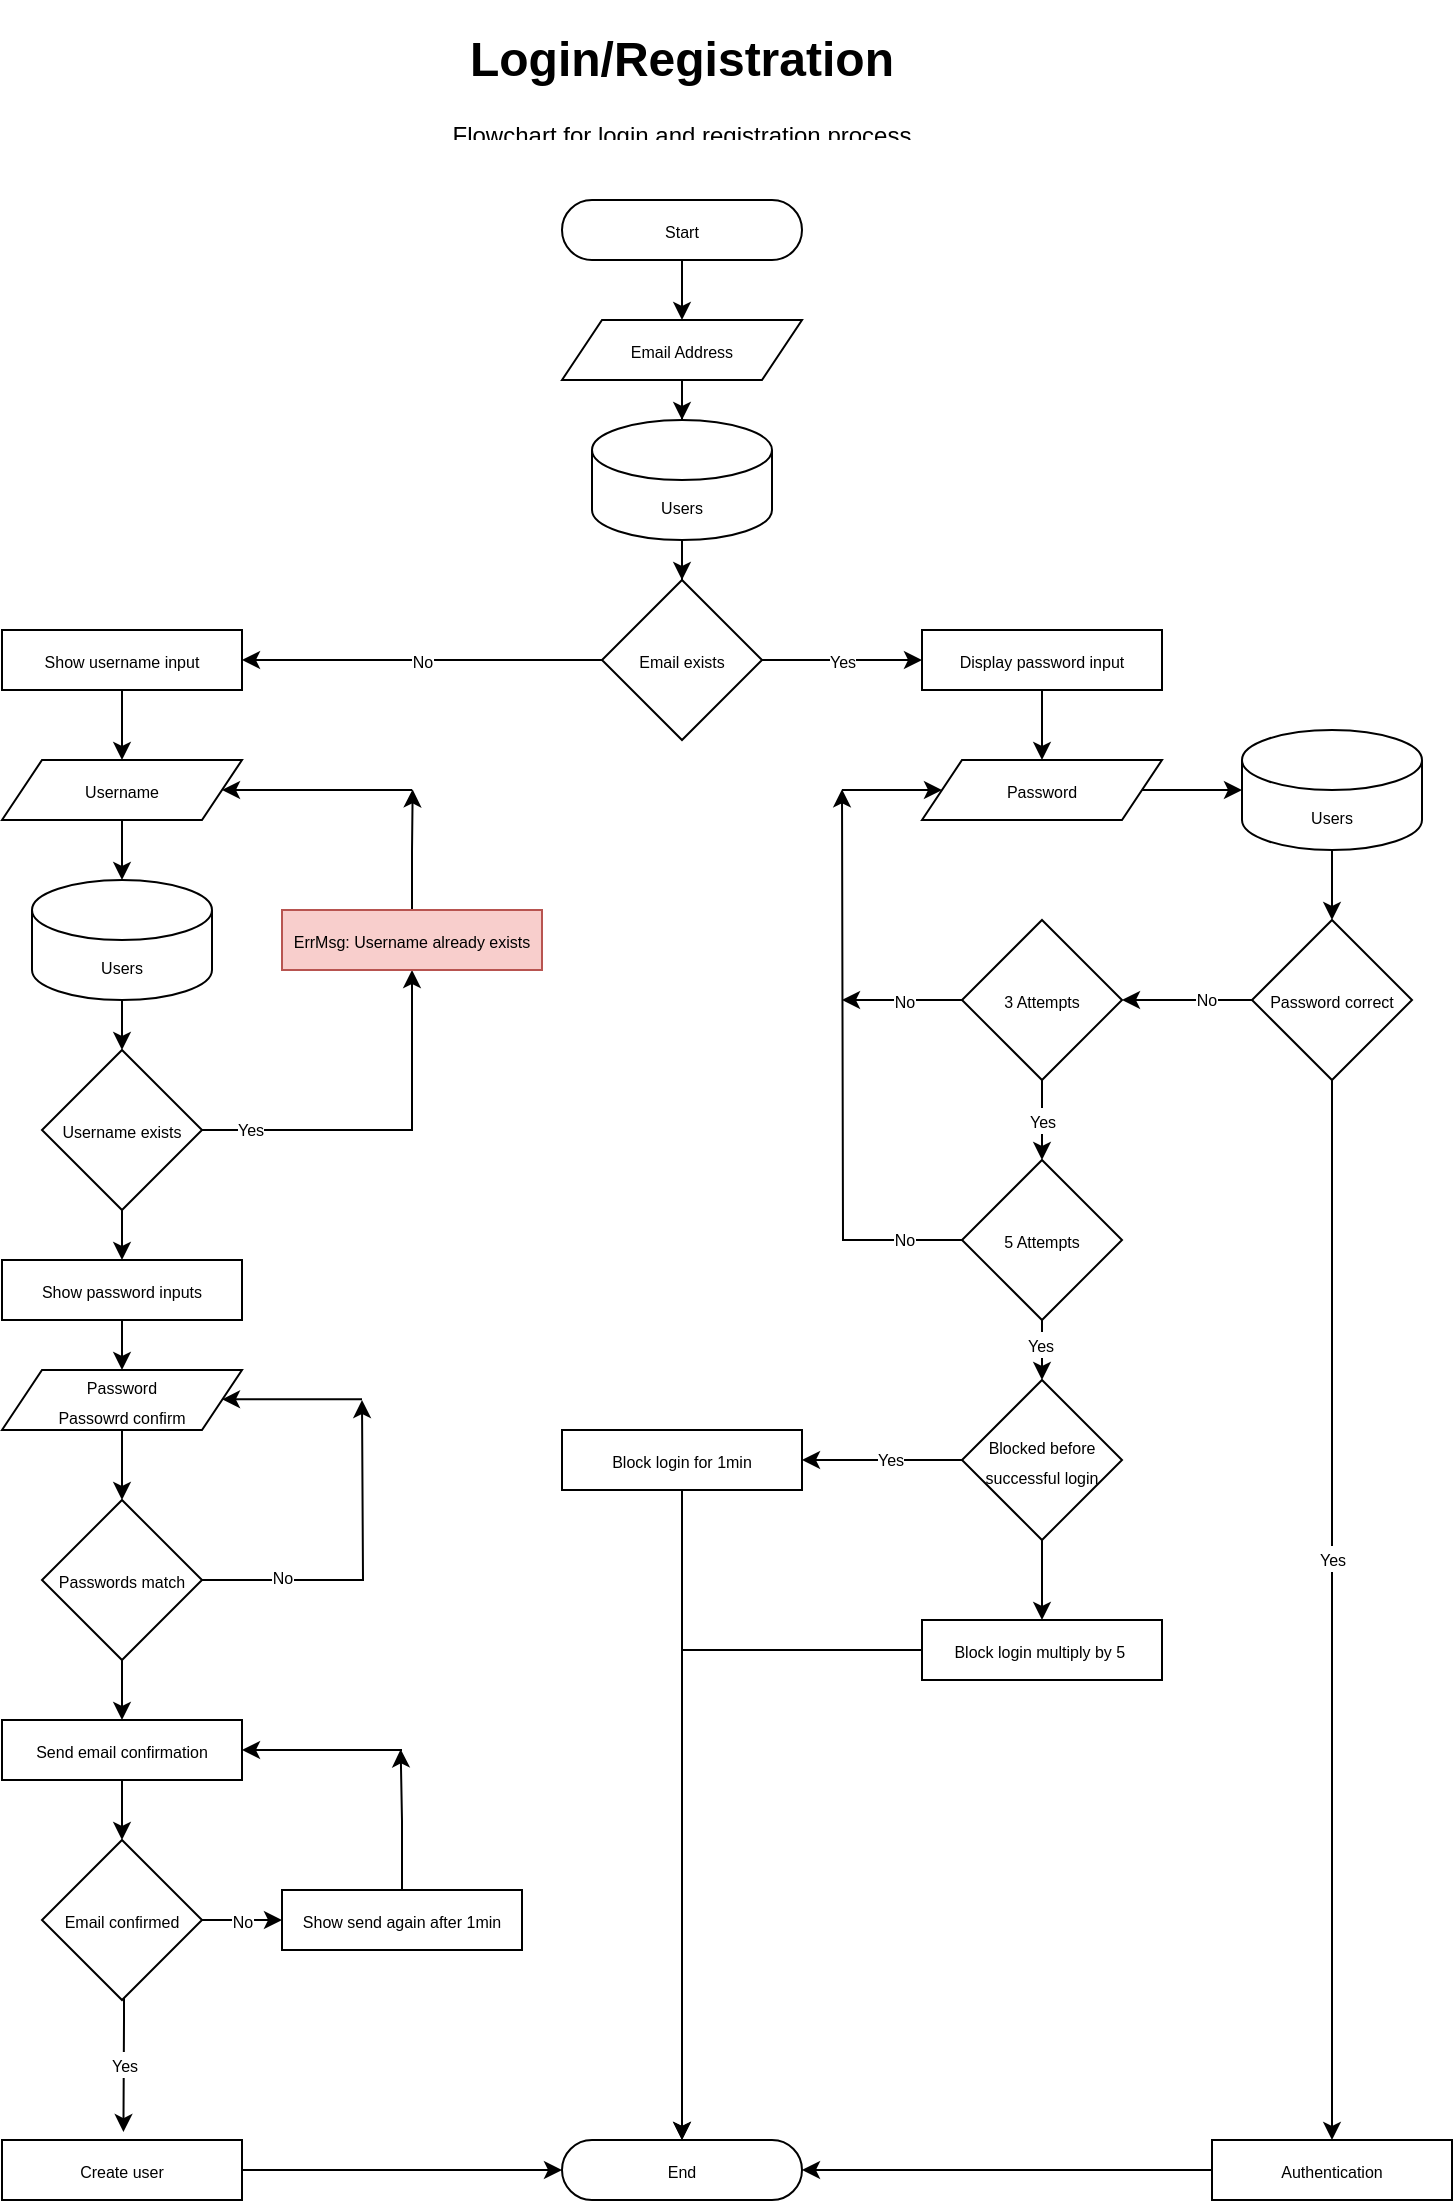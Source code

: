 <mxfile version="22.0.0" type="github">
  <diagram name="Seite-1" id="nQIS1bLhMs0fP0lN2l1Q">
    <mxGraphModel dx="926" dy="758" grid="1" gridSize="10" guides="1" tooltips="1" connect="1" arrows="1" fold="1" page="1" pageScale="1" pageWidth="827" pageHeight="1169" math="0" shadow="0">
      <root>
        <mxCell id="0" />
        <mxCell id="1" parent="0" />
        <mxCell id="DNqJh6TYBtY9P14HjNQI-1" value="&lt;h1&gt;Login/Registration&lt;/h1&gt;&lt;p&gt;Flowchart for login and registration process&lt;/p&gt;" style="text;html=1;strokeColor=none;fillColor=none;spacing=5;spacingTop=-20;whiteSpace=wrap;overflow=hidden;rounded=0;align=center;" parent="1" vertex="1">
          <mxGeometry x="265" y="30" width="270" height="60" as="geometry" />
        </mxCell>
        <mxCell id="DNqJh6TYBtY9P14HjNQI-6" style="edgeStyle=orthogonalEdgeStyle;rounded=0;orthogonalLoop=1;jettySize=auto;html=1;" parent="1" source="DNqJh6TYBtY9P14HjNQI-3" target="DNqJh6TYBtY9P14HjNQI-5" edge="1">
          <mxGeometry relative="1" as="geometry" />
        </mxCell>
        <mxCell id="DNqJh6TYBtY9P14HjNQI-3" value="&lt;p style=&quot;line-height: 100%;&quot;&gt;&lt;font style=&quot;font-size: 8px;&quot;&gt;Start&lt;/font&gt;&lt;/p&gt;" style="rounded=1;whiteSpace=wrap;html=1;arcSize=50;" parent="1" vertex="1">
          <mxGeometry x="340" y="120" width="120" height="30" as="geometry" />
        </mxCell>
        <mxCell id="DNqJh6TYBtY9P14HjNQI-5" value="&lt;font style=&quot;font-size: 8px;&quot;&gt;Email Address&lt;/font&gt;" style="shape=parallelogram;perimeter=parallelogramPerimeter;whiteSpace=wrap;html=1;fixedSize=1;" parent="1" vertex="1">
          <mxGeometry x="340" y="180" width="120" height="30" as="geometry" />
        </mxCell>
        <mxCell id="ScLeXQZ1H-QjNiTSV4QV-7" value="&lt;font style=&quot;font-size: 8px;&quot;&gt;No&lt;/font&gt;" style="edgeStyle=orthogonalEdgeStyle;rounded=0;orthogonalLoop=1;jettySize=auto;html=1;exitX=0;exitY=0.5;exitDx=0;exitDy=0;entryX=1;entryY=0.5;entryDx=0;entryDy=0;" edge="1" parent="1" source="no6ZQhOeUW_nQrPV9sBy-1" target="ScLeXQZ1H-QjNiTSV4QV-6">
          <mxGeometry relative="1" as="geometry" />
        </mxCell>
        <mxCell id="ScLeXQZ1H-QjNiTSV4QV-8" value="&lt;font style=&quot;font-size: 8px;&quot;&gt;Yes&lt;/font&gt;" style="edgeStyle=orthogonalEdgeStyle;rounded=0;orthogonalLoop=1;jettySize=auto;html=1;exitX=1;exitY=0.5;exitDx=0;exitDy=0;entryX=0;entryY=0.5;entryDx=0;entryDy=0;" edge="1" parent="1" source="no6ZQhOeUW_nQrPV9sBy-1" target="ScLeXQZ1H-QjNiTSV4QV-5">
          <mxGeometry relative="1" as="geometry">
            <mxPoint as="offset" />
          </mxGeometry>
        </mxCell>
        <mxCell id="no6ZQhOeUW_nQrPV9sBy-1" value="&lt;font style=&quot;font-size: 8px;&quot;&gt;Email exists&lt;/font&gt;" style="rhombus;whiteSpace=wrap;html=1;" parent="1" vertex="1">
          <mxGeometry x="360" y="310" width="80" height="80" as="geometry" />
        </mxCell>
        <mxCell id="ScLeXQZ1H-QjNiTSV4QV-13" style="edgeStyle=orthogonalEdgeStyle;rounded=0;orthogonalLoop=1;jettySize=auto;html=1;entryX=0.5;entryY=0;entryDx=0;entryDy=0;" edge="1" parent="1" source="ScLeXQZ1H-QjNiTSV4QV-5" target="ScLeXQZ1H-QjNiTSV4QV-12">
          <mxGeometry relative="1" as="geometry" />
        </mxCell>
        <mxCell id="ScLeXQZ1H-QjNiTSV4QV-5" value="&lt;font style=&quot;font-size: 8px;&quot;&gt;Display password input&lt;/font&gt;" style="rounded=0;whiteSpace=wrap;html=1;" vertex="1" parent="1">
          <mxGeometry x="520" y="335" width="120" height="30" as="geometry" />
        </mxCell>
        <mxCell id="ScLeXQZ1H-QjNiTSV4QV-63" style="edgeStyle=orthogonalEdgeStyle;rounded=0;orthogonalLoop=1;jettySize=auto;html=1;entryX=0.5;entryY=0;entryDx=0;entryDy=0;" edge="1" parent="1" source="ScLeXQZ1H-QjNiTSV4QV-6" target="ScLeXQZ1H-QjNiTSV4QV-61">
          <mxGeometry relative="1" as="geometry" />
        </mxCell>
        <mxCell id="ScLeXQZ1H-QjNiTSV4QV-6" value="&lt;font style=&quot;font-size: 8px;&quot;&gt;Show username input&lt;br&gt;&lt;/font&gt;" style="rounded=0;whiteSpace=wrap;html=1;" vertex="1" parent="1">
          <mxGeometry x="60" y="335" width="120" height="30" as="geometry" />
        </mxCell>
        <mxCell id="ScLeXQZ1H-QjNiTSV4QV-11" style="edgeStyle=orthogonalEdgeStyle;rounded=0;orthogonalLoop=1;jettySize=auto;html=1;entryX=0.5;entryY=0;entryDx=0;entryDy=0;" edge="1" parent="1" source="ScLeXQZ1H-QjNiTSV4QV-9" target="no6ZQhOeUW_nQrPV9sBy-1">
          <mxGeometry relative="1" as="geometry" />
        </mxCell>
        <mxCell id="ScLeXQZ1H-QjNiTSV4QV-9" value="&lt;font style=&quot;font-size: 8px;&quot;&gt;Users&lt;/font&gt;" style="shape=cylinder3;whiteSpace=wrap;html=1;boundedLbl=1;backgroundOutline=1;size=15;" vertex="1" parent="1">
          <mxGeometry x="355" y="230" width="90" height="60" as="geometry" />
        </mxCell>
        <mxCell id="ScLeXQZ1H-QjNiTSV4QV-10" style="edgeStyle=orthogonalEdgeStyle;rounded=0;orthogonalLoop=1;jettySize=auto;html=1;entryX=0.5;entryY=0;entryDx=0;entryDy=0;entryPerimeter=0;" edge="1" parent="1" source="DNqJh6TYBtY9P14HjNQI-5" target="ScLeXQZ1H-QjNiTSV4QV-9">
          <mxGeometry relative="1" as="geometry" />
        </mxCell>
        <mxCell id="ScLeXQZ1H-QjNiTSV4QV-12" value="&lt;font style=&quot;font-size: 8px;&quot;&gt;Password&lt;/font&gt;" style="shape=parallelogram;perimeter=parallelogramPerimeter;whiteSpace=wrap;html=1;fixedSize=1;" vertex="1" parent="1">
          <mxGeometry x="520" y="400" width="120" height="30" as="geometry" />
        </mxCell>
        <mxCell id="ScLeXQZ1H-QjNiTSV4QV-20" style="edgeStyle=orthogonalEdgeStyle;rounded=0;orthogonalLoop=1;jettySize=auto;html=1;entryX=0.5;entryY=0;entryDx=0;entryDy=0;" edge="1" parent="1" source="ScLeXQZ1H-QjNiTSV4QV-14" target="ScLeXQZ1H-QjNiTSV4QV-19">
          <mxGeometry relative="1" as="geometry" />
        </mxCell>
        <mxCell id="ScLeXQZ1H-QjNiTSV4QV-14" value="&lt;font style=&quot;font-size: 8px;&quot;&gt;Users&lt;/font&gt;" style="shape=cylinder3;whiteSpace=wrap;html=1;boundedLbl=1;backgroundOutline=1;size=15;" vertex="1" parent="1">
          <mxGeometry x="680" y="385" width="90" height="60" as="geometry" />
        </mxCell>
        <mxCell id="ScLeXQZ1H-QjNiTSV4QV-15" style="edgeStyle=orthogonalEdgeStyle;rounded=0;orthogonalLoop=1;jettySize=auto;html=1;entryX=0;entryY=0.5;entryDx=0;entryDy=0;entryPerimeter=0;" edge="1" parent="1" source="ScLeXQZ1H-QjNiTSV4QV-12" target="ScLeXQZ1H-QjNiTSV4QV-14">
          <mxGeometry relative="1" as="geometry" />
        </mxCell>
        <mxCell id="ScLeXQZ1H-QjNiTSV4QV-94" style="edgeStyle=orthogonalEdgeStyle;rounded=0;orthogonalLoop=1;jettySize=auto;html=1;entryX=1;entryY=0.5;entryDx=0;entryDy=0;" edge="1" parent="1" source="ScLeXQZ1H-QjNiTSV4QV-16" target="ScLeXQZ1H-QjNiTSV4QV-28">
          <mxGeometry relative="1" as="geometry" />
        </mxCell>
        <mxCell id="ScLeXQZ1H-QjNiTSV4QV-16" value="&lt;font style=&quot;font-size: 8px;&quot;&gt;Authentication&lt;/font&gt;" style="rounded=0;whiteSpace=wrap;html=1;" vertex="1" parent="1">
          <mxGeometry x="665" y="1090" width="120" height="30" as="geometry" />
        </mxCell>
        <mxCell id="ScLeXQZ1H-QjNiTSV4QV-21" style="edgeStyle=orthogonalEdgeStyle;rounded=0;orthogonalLoop=1;jettySize=auto;html=1;entryX=0.5;entryY=0;entryDx=0;entryDy=0;" edge="1" parent="1" source="ScLeXQZ1H-QjNiTSV4QV-19" target="ScLeXQZ1H-QjNiTSV4QV-16">
          <mxGeometry relative="1" as="geometry" />
        </mxCell>
        <mxCell id="ScLeXQZ1H-QjNiTSV4QV-22" value="&lt;font style=&quot;font-size: 8px;&quot;&gt;Yes&lt;/font&gt;" style="edgeLabel;html=1;align=center;verticalAlign=middle;resizable=0;points=[];" vertex="1" connectable="0" parent="ScLeXQZ1H-QjNiTSV4QV-21">
          <mxGeometry x="-0.1" relative="1" as="geometry">
            <mxPoint as="offset" />
          </mxGeometry>
        </mxCell>
        <mxCell id="ScLeXQZ1H-QjNiTSV4QV-24" style="edgeStyle=orthogonalEdgeStyle;rounded=0;orthogonalLoop=1;jettySize=auto;html=1;entryX=1;entryY=0.5;entryDx=0;entryDy=0;" edge="1" parent="1" source="ScLeXQZ1H-QjNiTSV4QV-19" target="ScLeXQZ1H-QjNiTSV4QV-23">
          <mxGeometry relative="1" as="geometry" />
        </mxCell>
        <mxCell id="ScLeXQZ1H-QjNiTSV4QV-25" value="&lt;font style=&quot;font-size: 8px;&quot;&gt;No&lt;/font&gt;" style="edgeLabel;html=1;align=center;verticalAlign=middle;resizable=0;points=[];" vertex="1" connectable="0" parent="ScLeXQZ1H-QjNiTSV4QV-24">
          <mxGeometry x="-0.292" y="-1" relative="1" as="geometry">
            <mxPoint as="offset" />
          </mxGeometry>
        </mxCell>
        <mxCell id="ScLeXQZ1H-QjNiTSV4QV-19" value="&lt;font style=&quot;font-size: 8px;&quot;&gt;Password correct&lt;/font&gt;" style="rhombus;whiteSpace=wrap;html=1;" vertex="1" parent="1">
          <mxGeometry x="685" y="480" width="80" height="80" as="geometry" />
        </mxCell>
        <mxCell id="ScLeXQZ1H-QjNiTSV4QV-33" value="&lt;font style=&quot;font-size: 8px;&quot;&gt;Yes&lt;/font&gt;" style="edgeStyle=orthogonalEdgeStyle;rounded=0;orthogonalLoop=1;jettySize=auto;html=1;entryX=0.5;entryY=0;entryDx=0;entryDy=0;" edge="1" parent="1" source="ScLeXQZ1H-QjNiTSV4QV-23" target="ScLeXQZ1H-QjNiTSV4QV-31">
          <mxGeometry relative="1" as="geometry" />
        </mxCell>
        <mxCell id="ScLeXQZ1H-QjNiTSV4QV-55" value="&lt;font style=&quot;font-size: 8px;&quot;&gt;No&lt;/font&gt;" style="edgeStyle=orthogonalEdgeStyle;rounded=0;orthogonalLoop=1;jettySize=auto;html=1;" edge="1" parent="1">
          <mxGeometry x="-0.026" relative="1" as="geometry">
            <mxPoint x="480" y="520" as="targetPoint" />
            <mxPoint x="540" y="520" as="sourcePoint" />
            <mxPoint as="offset" />
          </mxGeometry>
        </mxCell>
        <mxCell id="ScLeXQZ1H-QjNiTSV4QV-23" value="&lt;font style=&quot;font-size: 8px;&quot;&gt;3 Attempts&lt;/font&gt;" style="rhombus;whiteSpace=wrap;html=1;" vertex="1" parent="1">
          <mxGeometry x="540" y="480" width="80" height="80" as="geometry" />
        </mxCell>
        <mxCell id="ScLeXQZ1H-QjNiTSV4QV-28" value="&lt;p style=&quot;line-height: 100%;&quot;&gt;&lt;font style=&quot;font-size: 8px;&quot;&gt;End&lt;/font&gt;&lt;/p&gt;" style="rounded=1;whiteSpace=wrap;html=1;arcSize=50;" vertex="1" parent="1">
          <mxGeometry x="340" y="1090" width="120" height="30" as="geometry" />
        </mxCell>
        <mxCell id="ScLeXQZ1H-QjNiTSV4QV-47" style="edgeStyle=orthogonalEdgeStyle;rounded=0;orthogonalLoop=1;jettySize=auto;html=1;entryX=0.5;entryY=0;entryDx=0;entryDy=0;" edge="1" parent="1" source="ScLeXQZ1H-QjNiTSV4QV-29" target="ScLeXQZ1H-QjNiTSV4QV-28">
          <mxGeometry relative="1" as="geometry" />
        </mxCell>
        <mxCell id="ScLeXQZ1H-QjNiTSV4QV-29" value="&lt;font style=&quot;font-size: 8px;&quot;&gt;Block login for 1min&lt;/font&gt;" style="rounded=0;whiteSpace=wrap;html=1;" vertex="1" parent="1">
          <mxGeometry x="340" y="735" width="120" height="30" as="geometry" />
        </mxCell>
        <mxCell id="ScLeXQZ1H-QjNiTSV4QV-36" style="edgeStyle=orthogonalEdgeStyle;rounded=0;orthogonalLoop=1;jettySize=auto;html=1;entryX=0.5;entryY=0;entryDx=0;entryDy=0;" edge="1" parent="1" source="ScLeXQZ1H-QjNiTSV4QV-31" target="ScLeXQZ1H-QjNiTSV4QV-35">
          <mxGeometry relative="1" as="geometry" />
        </mxCell>
        <mxCell id="ScLeXQZ1H-QjNiTSV4QV-38" value="&lt;font style=&quot;font-size: 8px;&quot;&gt;Yes&lt;/font&gt;" style="edgeLabel;html=1;align=center;verticalAlign=middle;resizable=0;points=[];" vertex="1" connectable="0" parent="ScLeXQZ1H-QjNiTSV4QV-36">
          <mxGeometry x="0.28" y="-1" relative="1" as="geometry">
            <mxPoint as="offset" />
          </mxGeometry>
        </mxCell>
        <mxCell id="ScLeXQZ1H-QjNiTSV4QV-57" style="edgeStyle=orthogonalEdgeStyle;rounded=0;orthogonalLoop=1;jettySize=auto;html=1;" edge="1" parent="1" source="ScLeXQZ1H-QjNiTSV4QV-31">
          <mxGeometry relative="1" as="geometry">
            <mxPoint x="480" y="414.667" as="targetPoint" />
          </mxGeometry>
        </mxCell>
        <mxCell id="ScLeXQZ1H-QjNiTSV4QV-58" value="&lt;font style=&quot;font-size: 8px;&quot;&gt;No&lt;/font&gt;" style="edgeLabel;html=1;align=center;verticalAlign=middle;resizable=0;points=[];" vertex="1" connectable="0" parent="ScLeXQZ1H-QjNiTSV4QV-57">
          <mxGeometry x="-0.822" y="1" relative="1" as="geometry">
            <mxPoint x="-4" y="-2" as="offset" />
          </mxGeometry>
        </mxCell>
        <mxCell id="ScLeXQZ1H-QjNiTSV4QV-31" value="&lt;font style=&quot;font-size: 8px;&quot;&gt;5 Attempts&lt;/font&gt;" style="rhombus;whiteSpace=wrap;html=1;" vertex="1" parent="1">
          <mxGeometry x="540" y="600" width="80" height="80" as="geometry" />
        </mxCell>
        <mxCell id="ScLeXQZ1H-QjNiTSV4QV-41" style="edgeStyle=orthogonalEdgeStyle;rounded=0;orthogonalLoop=1;jettySize=auto;html=1;entryX=1;entryY=0.5;entryDx=0;entryDy=0;" edge="1" parent="1" source="ScLeXQZ1H-QjNiTSV4QV-35" target="ScLeXQZ1H-QjNiTSV4QV-29">
          <mxGeometry relative="1" as="geometry" />
        </mxCell>
        <mxCell id="ScLeXQZ1H-QjNiTSV4QV-42" value="&lt;font style=&quot;font-size: 8px;&quot;&gt;Yes&lt;/font&gt;" style="edgeLabel;html=1;align=center;verticalAlign=middle;resizable=0;points=[];" vertex="1" connectable="0" parent="ScLeXQZ1H-QjNiTSV4QV-41">
          <mxGeometry x="-0.083" y="-1" relative="1" as="geometry">
            <mxPoint as="offset" />
          </mxGeometry>
        </mxCell>
        <mxCell id="ScLeXQZ1H-QjNiTSV4QV-44" style="edgeStyle=orthogonalEdgeStyle;rounded=0;orthogonalLoop=1;jettySize=auto;html=1;entryX=0.5;entryY=0;entryDx=0;entryDy=0;" edge="1" parent="1" source="ScLeXQZ1H-QjNiTSV4QV-35" target="ScLeXQZ1H-QjNiTSV4QV-43">
          <mxGeometry relative="1" as="geometry" />
        </mxCell>
        <mxCell id="ScLeXQZ1H-QjNiTSV4QV-35" value="&lt;font style=&quot;font-size: 8px;&quot;&gt;Blocked before successful login&lt;/font&gt;" style="rhombus;whiteSpace=wrap;html=1;" vertex="1" parent="1">
          <mxGeometry x="540" y="710" width="80" height="80" as="geometry" />
        </mxCell>
        <mxCell id="ScLeXQZ1H-QjNiTSV4QV-45" style="edgeStyle=orthogonalEdgeStyle;rounded=0;orthogonalLoop=1;jettySize=auto;html=1;entryX=0.5;entryY=0;entryDx=0;entryDy=0;" edge="1" parent="1" source="ScLeXQZ1H-QjNiTSV4QV-43" target="ScLeXQZ1H-QjNiTSV4QV-28">
          <mxGeometry relative="1" as="geometry" />
        </mxCell>
        <mxCell id="ScLeXQZ1H-QjNiTSV4QV-43" value="&lt;font style=&quot;font-size: 8px;&quot;&gt;Block login multiply by 5&amp;nbsp;&lt;/font&gt;" style="rounded=0;whiteSpace=wrap;html=1;" vertex="1" parent="1">
          <mxGeometry x="520" y="830" width="120" height="30" as="geometry" />
        </mxCell>
        <mxCell id="ScLeXQZ1H-QjNiTSV4QV-51" value="" style="endArrow=classic;html=1;rounded=0;entryX=0;entryY=0.5;entryDx=0;entryDy=0;" edge="1" parent="1" target="ScLeXQZ1H-QjNiTSV4QV-12">
          <mxGeometry width="50" height="50" relative="1" as="geometry">
            <mxPoint x="480" y="415" as="sourcePoint" />
            <mxPoint x="510" y="390" as="targetPoint" />
          </mxGeometry>
        </mxCell>
        <mxCell id="ScLeXQZ1H-QjNiTSV4QV-61" value="&lt;font style=&quot;font-size: 8px;&quot;&gt;Username&lt;/font&gt;" style="shape=parallelogram;perimeter=parallelogramPerimeter;whiteSpace=wrap;html=1;fixedSize=1;" vertex="1" parent="1">
          <mxGeometry x="60" y="400" width="120" height="30" as="geometry" />
        </mxCell>
        <mxCell id="ScLeXQZ1H-QjNiTSV4QV-69" style="edgeStyle=orthogonalEdgeStyle;rounded=0;orthogonalLoop=1;jettySize=auto;html=1;entryX=0.5;entryY=1;entryDx=0;entryDy=0;" edge="1" parent="1" source="ScLeXQZ1H-QjNiTSV4QV-64" target="ScLeXQZ1H-QjNiTSV4QV-97">
          <mxGeometry relative="1" as="geometry">
            <mxPoint x="240" y="414" as="targetPoint" />
          </mxGeometry>
        </mxCell>
        <mxCell id="ScLeXQZ1H-QjNiTSV4QV-72" value="&lt;font style=&quot;font-size: 8px;&quot;&gt;Yes&lt;/font&gt;" style="edgeLabel;html=1;align=center;verticalAlign=middle;resizable=0;points=[];" vertex="1" connectable="0" parent="ScLeXQZ1H-QjNiTSV4QV-69">
          <mxGeometry x="-0.746" y="1" relative="1" as="geometry">
            <mxPoint as="offset" />
          </mxGeometry>
        </mxCell>
        <mxCell id="ScLeXQZ1H-QjNiTSV4QV-74" style="edgeStyle=orthogonalEdgeStyle;rounded=0;orthogonalLoop=1;jettySize=auto;html=1;entryX=0.5;entryY=0;entryDx=0;entryDy=0;" edge="1" parent="1" source="ScLeXQZ1H-QjNiTSV4QV-64" target="ScLeXQZ1H-QjNiTSV4QV-73">
          <mxGeometry relative="1" as="geometry" />
        </mxCell>
        <mxCell id="ScLeXQZ1H-QjNiTSV4QV-64" value="&lt;font style=&quot;font-size: 8px;&quot;&gt;Username exists&lt;/font&gt;" style="rhombus;whiteSpace=wrap;html=1;" vertex="1" parent="1">
          <mxGeometry x="80" y="545" width="80" height="80" as="geometry" />
        </mxCell>
        <mxCell id="ScLeXQZ1H-QjNiTSV4QV-67" style="edgeStyle=orthogonalEdgeStyle;rounded=0;orthogonalLoop=1;jettySize=auto;html=1;entryX=0.5;entryY=0;entryDx=0;entryDy=0;" edge="1" parent="1" source="ScLeXQZ1H-QjNiTSV4QV-65" target="ScLeXQZ1H-QjNiTSV4QV-64">
          <mxGeometry relative="1" as="geometry" />
        </mxCell>
        <mxCell id="ScLeXQZ1H-QjNiTSV4QV-65" value="&lt;font style=&quot;font-size: 8px;&quot;&gt;Users&lt;/font&gt;" style="shape=cylinder3;whiteSpace=wrap;html=1;boundedLbl=1;backgroundOutline=1;size=15;" vertex="1" parent="1">
          <mxGeometry x="75" y="460" width="90" height="60" as="geometry" />
        </mxCell>
        <mxCell id="ScLeXQZ1H-QjNiTSV4QV-68" style="edgeStyle=orthogonalEdgeStyle;rounded=0;orthogonalLoop=1;jettySize=auto;html=1;entryX=0.5;entryY=0;entryDx=0;entryDy=0;entryPerimeter=0;" edge="1" parent="1" source="ScLeXQZ1H-QjNiTSV4QV-61" target="ScLeXQZ1H-QjNiTSV4QV-65">
          <mxGeometry relative="1" as="geometry" />
        </mxCell>
        <mxCell id="ScLeXQZ1H-QjNiTSV4QV-70" value="" style="endArrow=classic;html=1;rounded=0;entryX=1;entryY=0.5;entryDx=0;entryDy=0;" edge="1" parent="1" target="ScLeXQZ1H-QjNiTSV4QV-61">
          <mxGeometry width="50" height="50" relative="1" as="geometry">
            <mxPoint x="265" y="415" as="sourcePoint" />
            <mxPoint x="300" y="410" as="targetPoint" />
          </mxGeometry>
        </mxCell>
        <mxCell id="ScLeXQZ1H-QjNiTSV4QV-76" style="edgeStyle=orthogonalEdgeStyle;rounded=0;orthogonalLoop=1;jettySize=auto;html=1;entryX=0.5;entryY=0;entryDx=0;entryDy=0;" edge="1" parent="1" source="ScLeXQZ1H-QjNiTSV4QV-73" target="ScLeXQZ1H-QjNiTSV4QV-75">
          <mxGeometry relative="1" as="geometry" />
        </mxCell>
        <mxCell id="ScLeXQZ1H-QjNiTSV4QV-73" value="&lt;font style=&quot;font-size: 8px;&quot;&gt;Show password inputs&lt;br&gt;&lt;/font&gt;" style="rounded=0;whiteSpace=wrap;html=1;" vertex="1" parent="1">
          <mxGeometry x="60" y="650" width="120" height="30" as="geometry" />
        </mxCell>
        <mxCell id="ScLeXQZ1H-QjNiTSV4QV-81" style="edgeStyle=orthogonalEdgeStyle;rounded=0;orthogonalLoop=1;jettySize=auto;html=1;entryX=0.5;entryY=0;entryDx=0;entryDy=0;" edge="1" parent="1" source="ScLeXQZ1H-QjNiTSV4QV-75" target="ScLeXQZ1H-QjNiTSV4QV-77">
          <mxGeometry relative="1" as="geometry" />
        </mxCell>
        <mxCell id="ScLeXQZ1H-QjNiTSV4QV-75" value="&lt;font style=&quot;font-size: 8px;&quot;&gt;Password&lt;br&gt;Passowrd confirm&lt;br&gt;&lt;/font&gt;" style="shape=parallelogram;perimeter=parallelogramPerimeter;whiteSpace=wrap;html=1;fixedSize=1;" vertex="1" parent="1">
          <mxGeometry x="60" y="705" width="120" height="30" as="geometry" />
        </mxCell>
        <mxCell id="ScLeXQZ1H-QjNiTSV4QV-80" style="edgeStyle=orthogonalEdgeStyle;rounded=0;orthogonalLoop=1;jettySize=auto;html=1;" edge="1" parent="1" source="ScLeXQZ1H-QjNiTSV4QV-77">
          <mxGeometry relative="1" as="geometry">
            <mxPoint x="240" y="720" as="targetPoint" />
          </mxGeometry>
        </mxCell>
        <mxCell id="ScLeXQZ1H-QjNiTSV4QV-82" value="&lt;font style=&quot;font-size: 8px;&quot;&gt;No&lt;/font&gt;" style="edgeLabel;html=1;align=center;verticalAlign=middle;resizable=0;points=[];" vertex="1" connectable="0" parent="ScLeXQZ1H-QjNiTSV4QV-80">
          <mxGeometry x="-0.531" y="2" relative="1" as="geometry">
            <mxPoint as="offset" />
          </mxGeometry>
        </mxCell>
        <mxCell id="ScLeXQZ1H-QjNiTSV4QV-84" style="edgeStyle=orthogonalEdgeStyle;rounded=0;orthogonalLoop=1;jettySize=auto;html=1;entryX=0.5;entryY=0;entryDx=0;entryDy=0;" edge="1" parent="1" source="ScLeXQZ1H-QjNiTSV4QV-77" target="ScLeXQZ1H-QjNiTSV4QV-83">
          <mxGeometry relative="1" as="geometry" />
        </mxCell>
        <mxCell id="ScLeXQZ1H-QjNiTSV4QV-77" value="&lt;font style=&quot;font-size: 8px;&quot;&gt;Passwords match&lt;/font&gt;" style="rhombus;whiteSpace=wrap;html=1;" vertex="1" parent="1">
          <mxGeometry x="80" y="770" width="80" height="80" as="geometry" />
        </mxCell>
        <mxCell id="ScLeXQZ1H-QjNiTSV4QV-79" value="" style="endArrow=classic;html=1;rounded=0;entryX=1;entryY=0.5;entryDx=0;entryDy=0;" edge="1" parent="1">
          <mxGeometry width="50" height="50" relative="1" as="geometry">
            <mxPoint x="240" y="719.67" as="sourcePoint" />
            <mxPoint x="170" y="719.67" as="targetPoint" />
          </mxGeometry>
        </mxCell>
        <mxCell id="ScLeXQZ1H-QjNiTSV4QV-91" style="edgeStyle=orthogonalEdgeStyle;rounded=0;orthogonalLoop=1;jettySize=auto;html=1;entryX=0.5;entryY=0;entryDx=0;entryDy=0;" edge="1" parent="1" source="ScLeXQZ1H-QjNiTSV4QV-83" target="ScLeXQZ1H-QjNiTSV4QV-85">
          <mxGeometry relative="1" as="geometry" />
        </mxCell>
        <mxCell id="ScLeXQZ1H-QjNiTSV4QV-83" value="&lt;font style=&quot;font-size: 8px;&quot;&gt;Send email confirmation&lt;br&gt;&lt;/font&gt;" style="rounded=0;whiteSpace=wrap;html=1;" vertex="1" parent="1">
          <mxGeometry x="60" y="880" width="120" height="30" as="geometry" />
        </mxCell>
        <mxCell id="ScLeXQZ1H-QjNiTSV4QV-89" value="&lt;font style=&quot;font-size: 8px;&quot;&gt;No&lt;/font&gt;" style="edgeStyle=orthogonalEdgeStyle;rounded=0;orthogonalLoop=1;jettySize=auto;html=1;entryX=0;entryY=0.5;entryDx=0;entryDy=0;" edge="1" parent="1" source="ScLeXQZ1H-QjNiTSV4QV-85" target="ScLeXQZ1H-QjNiTSV4QV-87">
          <mxGeometry relative="1" as="geometry" />
        </mxCell>
        <mxCell id="ScLeXQZ1H-QjNiTSV4QV-85" value="&lt;span style=&quot;font-size: 8px;&quot;&gt;Email confirmed&lt;/span&gt;" style="rhombus;whiteSpace=wrap;html=1;" vertex="1" parent="1">
          <mxGeometry x="80" y="940" width="80" height="80" as="geometry" />
        </mxCell>
        <mxCell id="ScLeXQZ1H-QjNiTSV4QV-93" style="edgeStyle=orthogonalEdgeStyle;rounded=0;orthogonalLoop=1;jettySize=auto;html=1;" edge="1" parent="1" source="ScLeXQZ1H-QjNiTSV4QV-86" target="ScLeXQZ1H-QjNiTSV4QV-28">
          <mxGeometry relative="1" as="geometry" />
        </mxCell>
        <mxCell id="ScLeXQZ1H-QjNiTSV4QV-86" value="&lt;font style=&quot;font-size: 8px;&quot;&gt;Create user&lt;br&gt;&lt;/font&gt;" style="rounded=0;whiteSpace=wrap;html=1;" vertex="1" parent="1">
          <mxGeometry x="60" y="1090" width="120" height="30" as="geometry" />
        </mxCell>
        <mxCell id="ScLeXQZ1H-QjNiTSV4QV-96" style="edgeStyle=orthogonalEdgeStyle;rounded=0;orthogonalLoop=1;jettySize=auto;html=1;" edge="1" parent="1" source="ScLeXQZ1H-QjNiTSV4QV-87">
          <mxGeometry relative="1" as="geometry">
            <mxPoint x="259.333" y="894.667" as="targetPoint" />
          </mxGeometry>
        </mxCell>
        <mxCell id="ScLeXQZ1H-QjNiTSV4QV-87" value="&lt;font style=&quot;font-size: 8px;&quot;&gt;Show send again after 1min&lt;br&gt;&lt;/font&gt;" style="rounded=0;whiteSpace=wrap;html=1;" vertex="1" parent="1">
          <mxGeometry x="200" y="965" width="120" height="30" as="geometry" />
        </mxCell>
        <mxCell id="ScLeXQZ1H-QjNiTSV4QV-92" value="&lt;font style=&quot;font-size: 8px;&quot;&gt;Yes&lt;/font&gt;" style="edgeStyle=orthogonalEdgeStyle;rounded=0;orthogonalLoop=1;jettySize=auto;html=1;entryX=0.506;entryY=-0.133;entryDx=0;entryDy=0;entryPerimeter=0;" edge="1" parent="1" source="ScLeXQZ1H-QjNiTSV4QV-85" target="ScLeXQZ1H-QjNiTSV4QV-86">
          <mxGeometry relative="1" as="geometry">
            <Array as="points">
              <mxPoint x="121" y="1030" />
              <mxPoint x="121" y="1030" />
            </Array>
          </mxGeometry>
        </mxCell>
        <mxCell id="ScLeXQZ1H-QjNiTSV4QV-95" value="" style="endArrow=classic;html=1;rounded=0;entryX=1;entryY=0.5;entryDx=0;entryDy=0;" edge="1" parent="1" target="ScLeXQZ1H-QjNiTSV4QV-83">
          <mxGeometry width="50" height="50" relative="1" as="geometry">
            <mxPoint x="260" y="895" as="sourcePoint" />
            <mxPoint x="450" y="880" as="targetPoint" />
          </mxGeometry>
        </mxCell>
        <mxCell id="ScLeXQZ1H-QjNiTSV4QV-99" style="edgeStyle=orthogonalEdgeStyle;rounded=0;orthogonalLoop=1;jettySize=auto;html=1;" edge="1" parent="1" source="ScLeXQZ1H-QjNiTSV4QV-97">
          <mxGeometry relative="1" as="geometry">
            <mxPoint x="265.333" y="414.667" as="targetPoint" />
          </mxGeometry>
        </mxCell>
        <mxCell id="ScLeXQZ1H-QjNiTSV4QV-97" value="&lt;font style=&quot;font-size: 8px;&quot;&gt;ErrMsg: Username already exists&lt;br&gt;&lt;/font&gt;" style="rounded=0;whiteSpace=wrap;html=1;fillColor=#f8cecc;strokeColor=#b85450;" vertex="1" parent="1">
          <mxGeometry x="200" y="475" width="130" height="30" as="geometry" />
        </mxCell>
      </root>
    </mxGraphModel>
  </diagram>
</mxfile>
